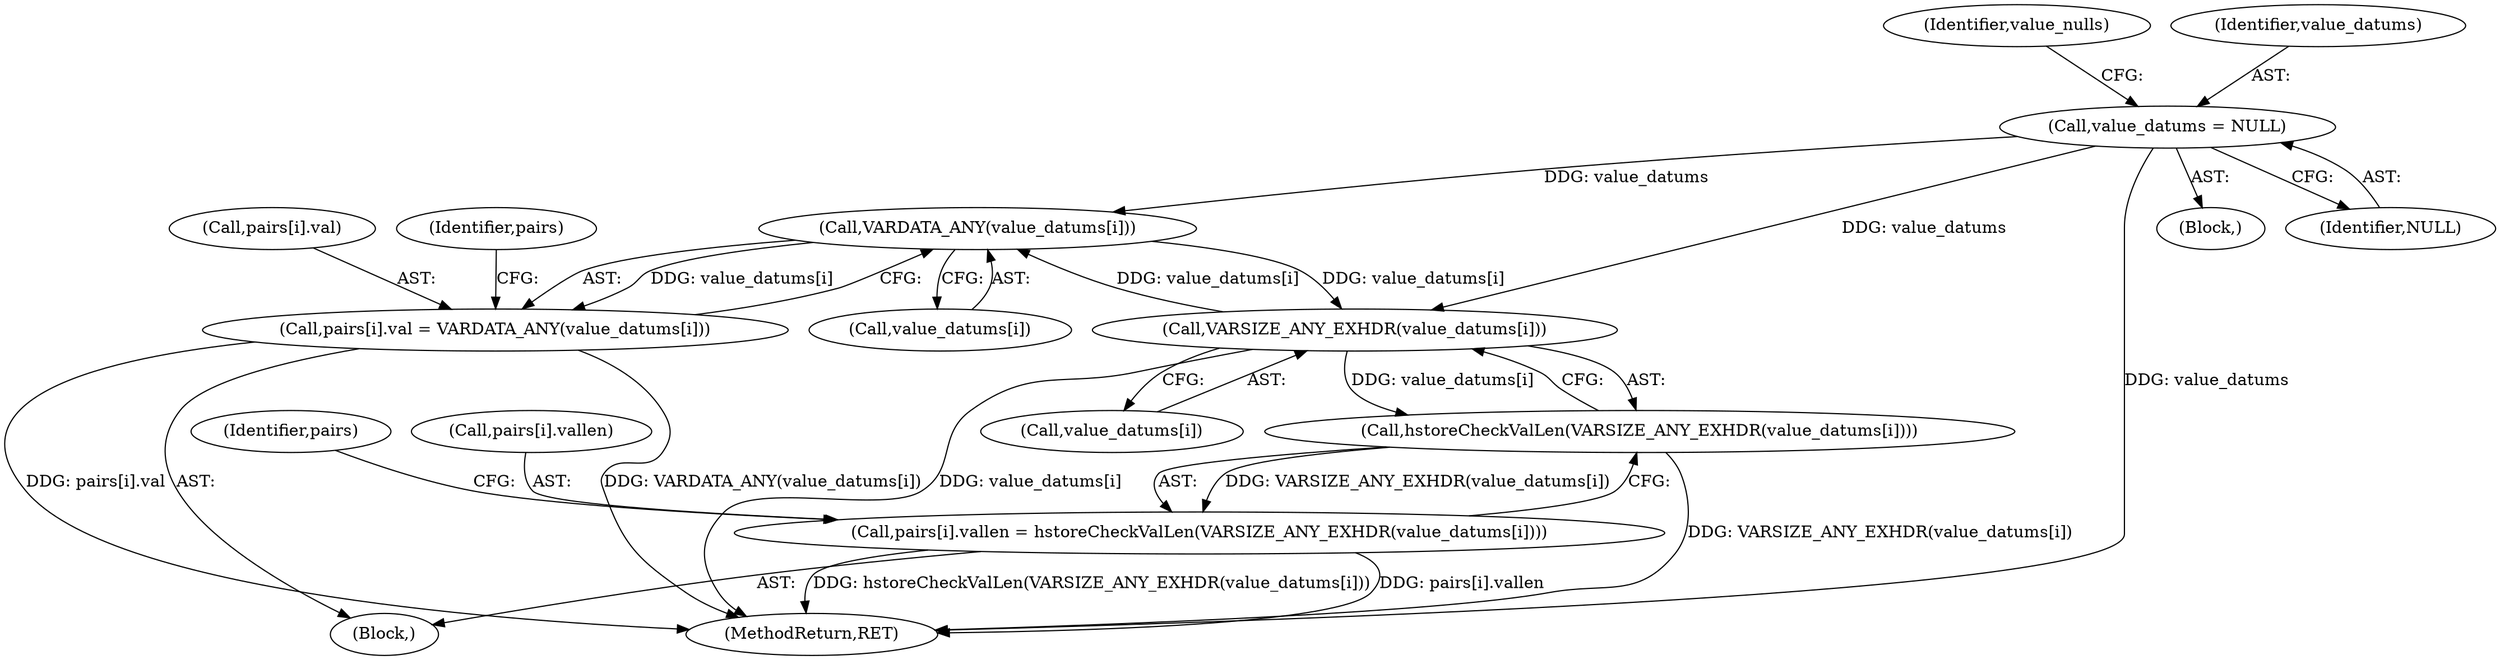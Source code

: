 digraph "0_postgres_31400a673325147e1205326008e32135a78b4d8a_0@array" {
"1000379" [label="(Call,VARDATA_ANY(value_datums[i]))"];
"1000187" [label="(Call,value_datums = NULL)"];
"1000401" [label="(Call,VARSIZE_ANY_EXHDR(value_datums[i]))"];
"1000379" [label="(Call,VARDATA_ANY(value_datums[i]))"];
"1000373" [label="(Call,pairs[i].val = VARDATA_ANY(value_datums[i]))"];
"1000400" [label="(Call,hstoreCheckValLen(VARSIZE_ANY_EXHDR(value_datums[i])))"];
"1000394" [label="(Call,pairs[i].vallen = hstoreCheckValLen(VARSIZE_ANY_EXHDR(value_datums[i])))"];
"1000400" [label="(Call,hstoreCheckValLen(VARSIZE_ANY_EXHDR(value_datums[i])))"];
"1000408" [label="(Identifier,pairs)"];
"1000374" [label="(Call,pairs[i].val)"];
"1000395" [label="(Call,pairs[i].vallen)"];
"1000401" [label="(Call,VARSIZE_ANY_EXHDR(value_datums[i]))"];
"1000379" [label="(Call,VARDATA_ANY(value_datums[i]))"];
"1000180" [label="(Block,)"];
"1000189" [label="(Identifier,NULL)"];
"1000386" [label="(Identifier,pairs)"];
"1000394" [label="(Call,pairs[i].vallen = hstoreCheckValLen(VARSIZE_ANY_EXHDR(value_datums[i])))"];
"1000362" [label="(Block,)"];
"1000373" [label="(Call,pairs[i].val = VARDATA_ANY(value_datums[i]))"];
"1000402" [label="(Call,value_datums[i])"];
"1000380" [label="(Call,value_datums[i])"];
"1000191" [label="(Identifier,value_nulls)"];
"1000434" [label="(MethodReturn,RET)"];
"1000187" [label="(Call,value_datums = NULL)"];
"1000188" [label="(Identifier,value_datums)"];
"1000379" -> "1000373"  [label="AST: "];
"1000379" -> "1000380"  [label="CFG: "];
"1000380" -> "1000379"  [label="AST: "];
"1000373" -> "1000379"  [label="CFG: "];
"1000379" -> "1000373"  [label="DDG: value_datums[i]"];
"1000187" -> "1000379"  [label="DDG: value_datums"];
"1000401" -> "1000379"  [label="DDG: value_datums[i]"];
"1000379" -> "1000401"  [label="DDG: value_datums[i]"];
"1000187" -> "1000180"  [label="AST: "];
"1000187" -> "1000189"  [label="CFG: "];
"1000188" -> "1000187"  [label="AST: "];
"1000189" -> "1000187"  [label="AST: "];
"1000191" -> "1000187"  [label="CFG: "];
"1000187" -> "1000434"  [label="DDG: value_datums"];
"1000187" -> "1000401"  [label="DDG: value_datums"];
"1000401" -> "1000400"  [label="AST: "];
"1000401" -> "1000402"  [label="CFG: "];
"1000402" -> "1000401"  [label="AST: "];
"1000400" -> "1000401"  [label="CFG: "];
"1000401" -> "1000434"  [label="DDG: value_datums[i]"];
"1000401" -> "1000400"  [label="DDG: value_datums[i]"];
"1000373" -> "1000362"  [label="AST: "];
"1000374" -> "1000373"  [label="AST: "];
"1000386" -> "1000373"  [label="CFG: "];
"1000373" -> "1000434"  [label="DDG: VARDATA_ANY(value_datums[i])"];
"1000373" -> "1000434"  [label="DDG: pairs[i].val"];
"1000400" -> "1000394"  [label="AST: "];
"1000394" -> "1000400"  [label="CFG: "];
"1000400" -> "1000434"  [label="DDG: VARSIZE_ANY_EXHDR(value_datums[i])"];
"1000400" -> "1000394"  [label="DDG: VARSIZE_ANY_EXHDR(value_datums[i])"];
"1000394" -> "1000362"  [label="AST: "];
"1000395" -> "1000394"  [label="AST: "];
"1000408" -> "1000394"  [label="CFG: "];
"1000394" -> "1000434"  [label="DDG: hstoreCheckValLen(VARSIZE_ANY_EXHDR(value_datums[i]))"];
"1000394" -> "1000434"  [label="DDG: pairs[i].vallen"];
}

